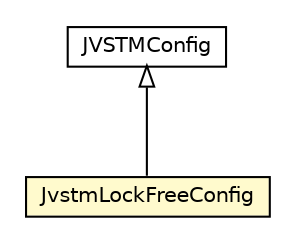 #!/usr/local/bin/dot
#
# Class diagram 
# Generated by UMLGraph version 5.1 (http://www.umlgraph.org/)
#

digraph G {
	edge [fontname="Helvetica",fontsize=10,labelfontname="Helvetica",labelfontsize=10];
	node [fontname="Helvetica",fontsize=10,shape=plaintext];
	nodesep=0.25;
	ranksep=0.5;
	// pt.ist.fenixframework.backend.jvstm.JVSTMConfig
	c117566 [label=<<table title="pt.ist.fenixframework.backend.jvstm.JVSTMConfig" border="0" cellborder="1" cellspacing="0" cellpadding="2" port="p" href="../JVSTMConfig.html">
		<tr><td><table border="0" cellspacing="0" cellpadding="1">
<tr><td align="center" balign="center"> JVSTMConfig </td></tr>
		</table></td></tr>
		</table>>, fontname="Helvetica", fontcolor="black", fontsize=10.0];
	// pt.ist.fenixframework.backend.jvstm.lf.JvstmLockFreeConfig
	c117626 [label=<<table title="pt.ist.fenixframework.backend.jvstm.lf.JvstmLockFreeConfig" border="0" cellborder="1" cellspacing="0" cellpadding="2" port="p" bgcolor="lemonChiffon" href="./JvstmLockFreeConfig.html">
		<tr><td><table border="0" cellspacing="0" cellpadding="1">
<tr><td align="center" balign="center"> JvstmLockFreeConfig </td></tr>
		</table></td></tr>
		</table>>, fontname="Helvetica", fontcolor="black", fontsize=10.0];
	//pt.ist.fenixframework.backend.jvstm.lf.JvstmLockFreeConfig extends pt.ist.fenixframework.backend.jvstm.JVSTMConfig
	c117566:p -> c117626:p [dir=back,arrowtail=empty];
}

